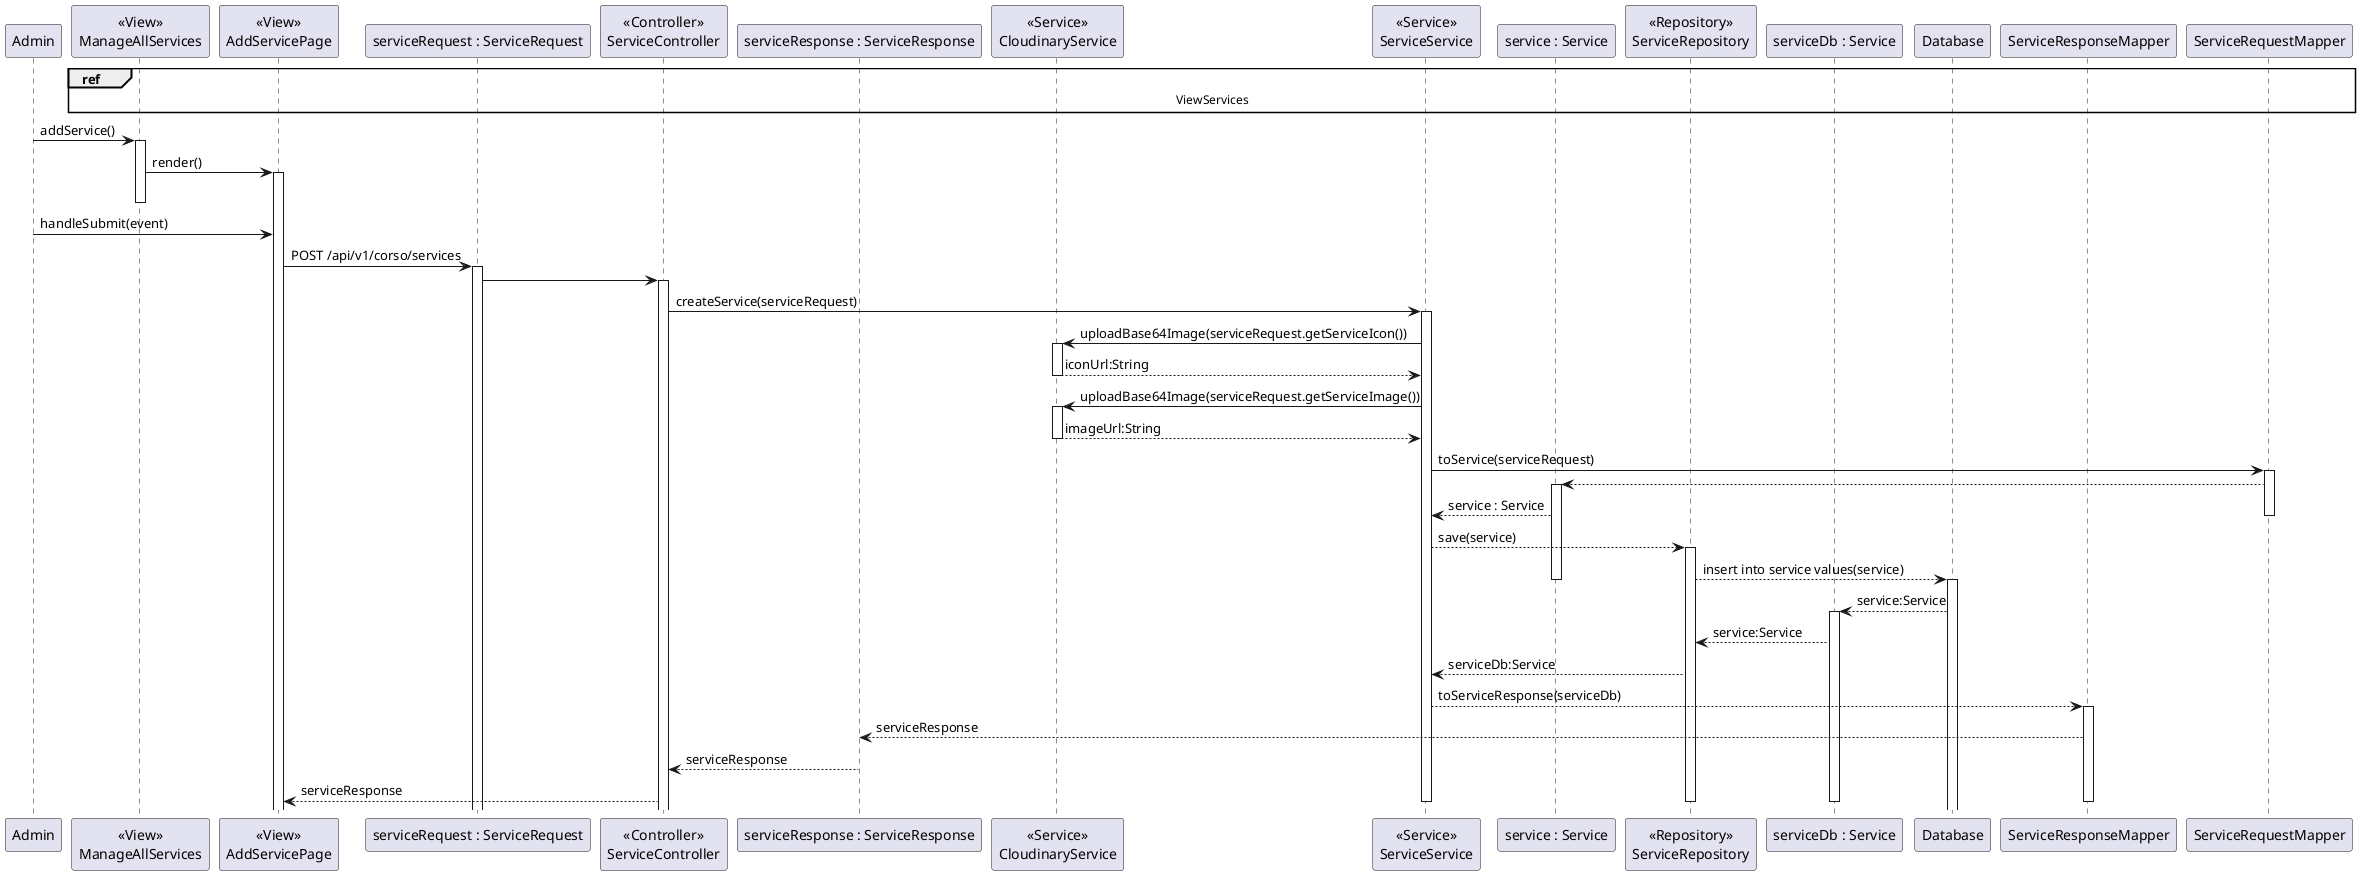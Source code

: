 @startuml

participant Admin as A

participant "<<View>>\nManageAllServices" as D

participant "<<View>>\nAddServicePage" as ASP


participant "serviceRequest : ServiceRequest" as Sq

participant "<<Controller>>\nServiceController" as Sc

participant "serviceResponse : ServiceResponse" as Sr

participant "<<Service>>\nCloudinaryService" as Cs

participant "<<Service>>\nServiceService" as Ss


participant "service : Service" as S


participant "<<Repository>>\nServiceRepository" as Srep

participant "serviceDb : Service" as Sdb

participant "Database" as Db

participant "ServiceResponseMapper" as SresM

participant "ServiceRequestMapper" as SreqM


ref over D, ASP, Sq, Sc, Sr, Cs, Ss, S, Srep, Sdb, Db, SresM, SreqM
ViewServices
end ref

A -> D : addService()

activate D

D -> ASP : render()
activate ASP

deactivate D

A -> ASP : handleSubmit(event)

ASP -> Sq : POST /api/v1/corso/services
activate Sq

Sq -> Sc
activate Sc

Sc -> Ss : createService(serviceRequest)
activate Ss

Ss -> Cs : uploadBase64Image(serviceRequest.getServiceIcon())
activate Cs

Cs --> Ss : iconUrl:String
deactivate Cs

Ss -> Cs : uploadBase64Image(serviceRequest.getServiceImage())

activate Cs

Cs --> Ss : imageUrl:String
deactivate Cs


Ss -> SreqM: toService(serviceRequest)

activate SreqM

SreqM --> S
activate S

S --> Ss : service : Service
deactivate SreqM

Ss --> Srep : save(service)

activate Srep

Srep --> Db : insert into service values(service)
deactivate S
activate Db

Db --> Sdb : service:Service

activate Sdb

Sdb --> Srep: service:Service

Srep --> Ss : serviceDb:Service

Ss --> SresM : toServiceResponse(serviceDb)

activate SresM

SresM --> Sr : serviceResponse

Sr --> Sc : serviceResponse

Sc --> ASP : serviceResponse

deactivate SresM

deactivate Sdb

deactivate Srep

deactivate Ss


deactivate Sr










@enduml